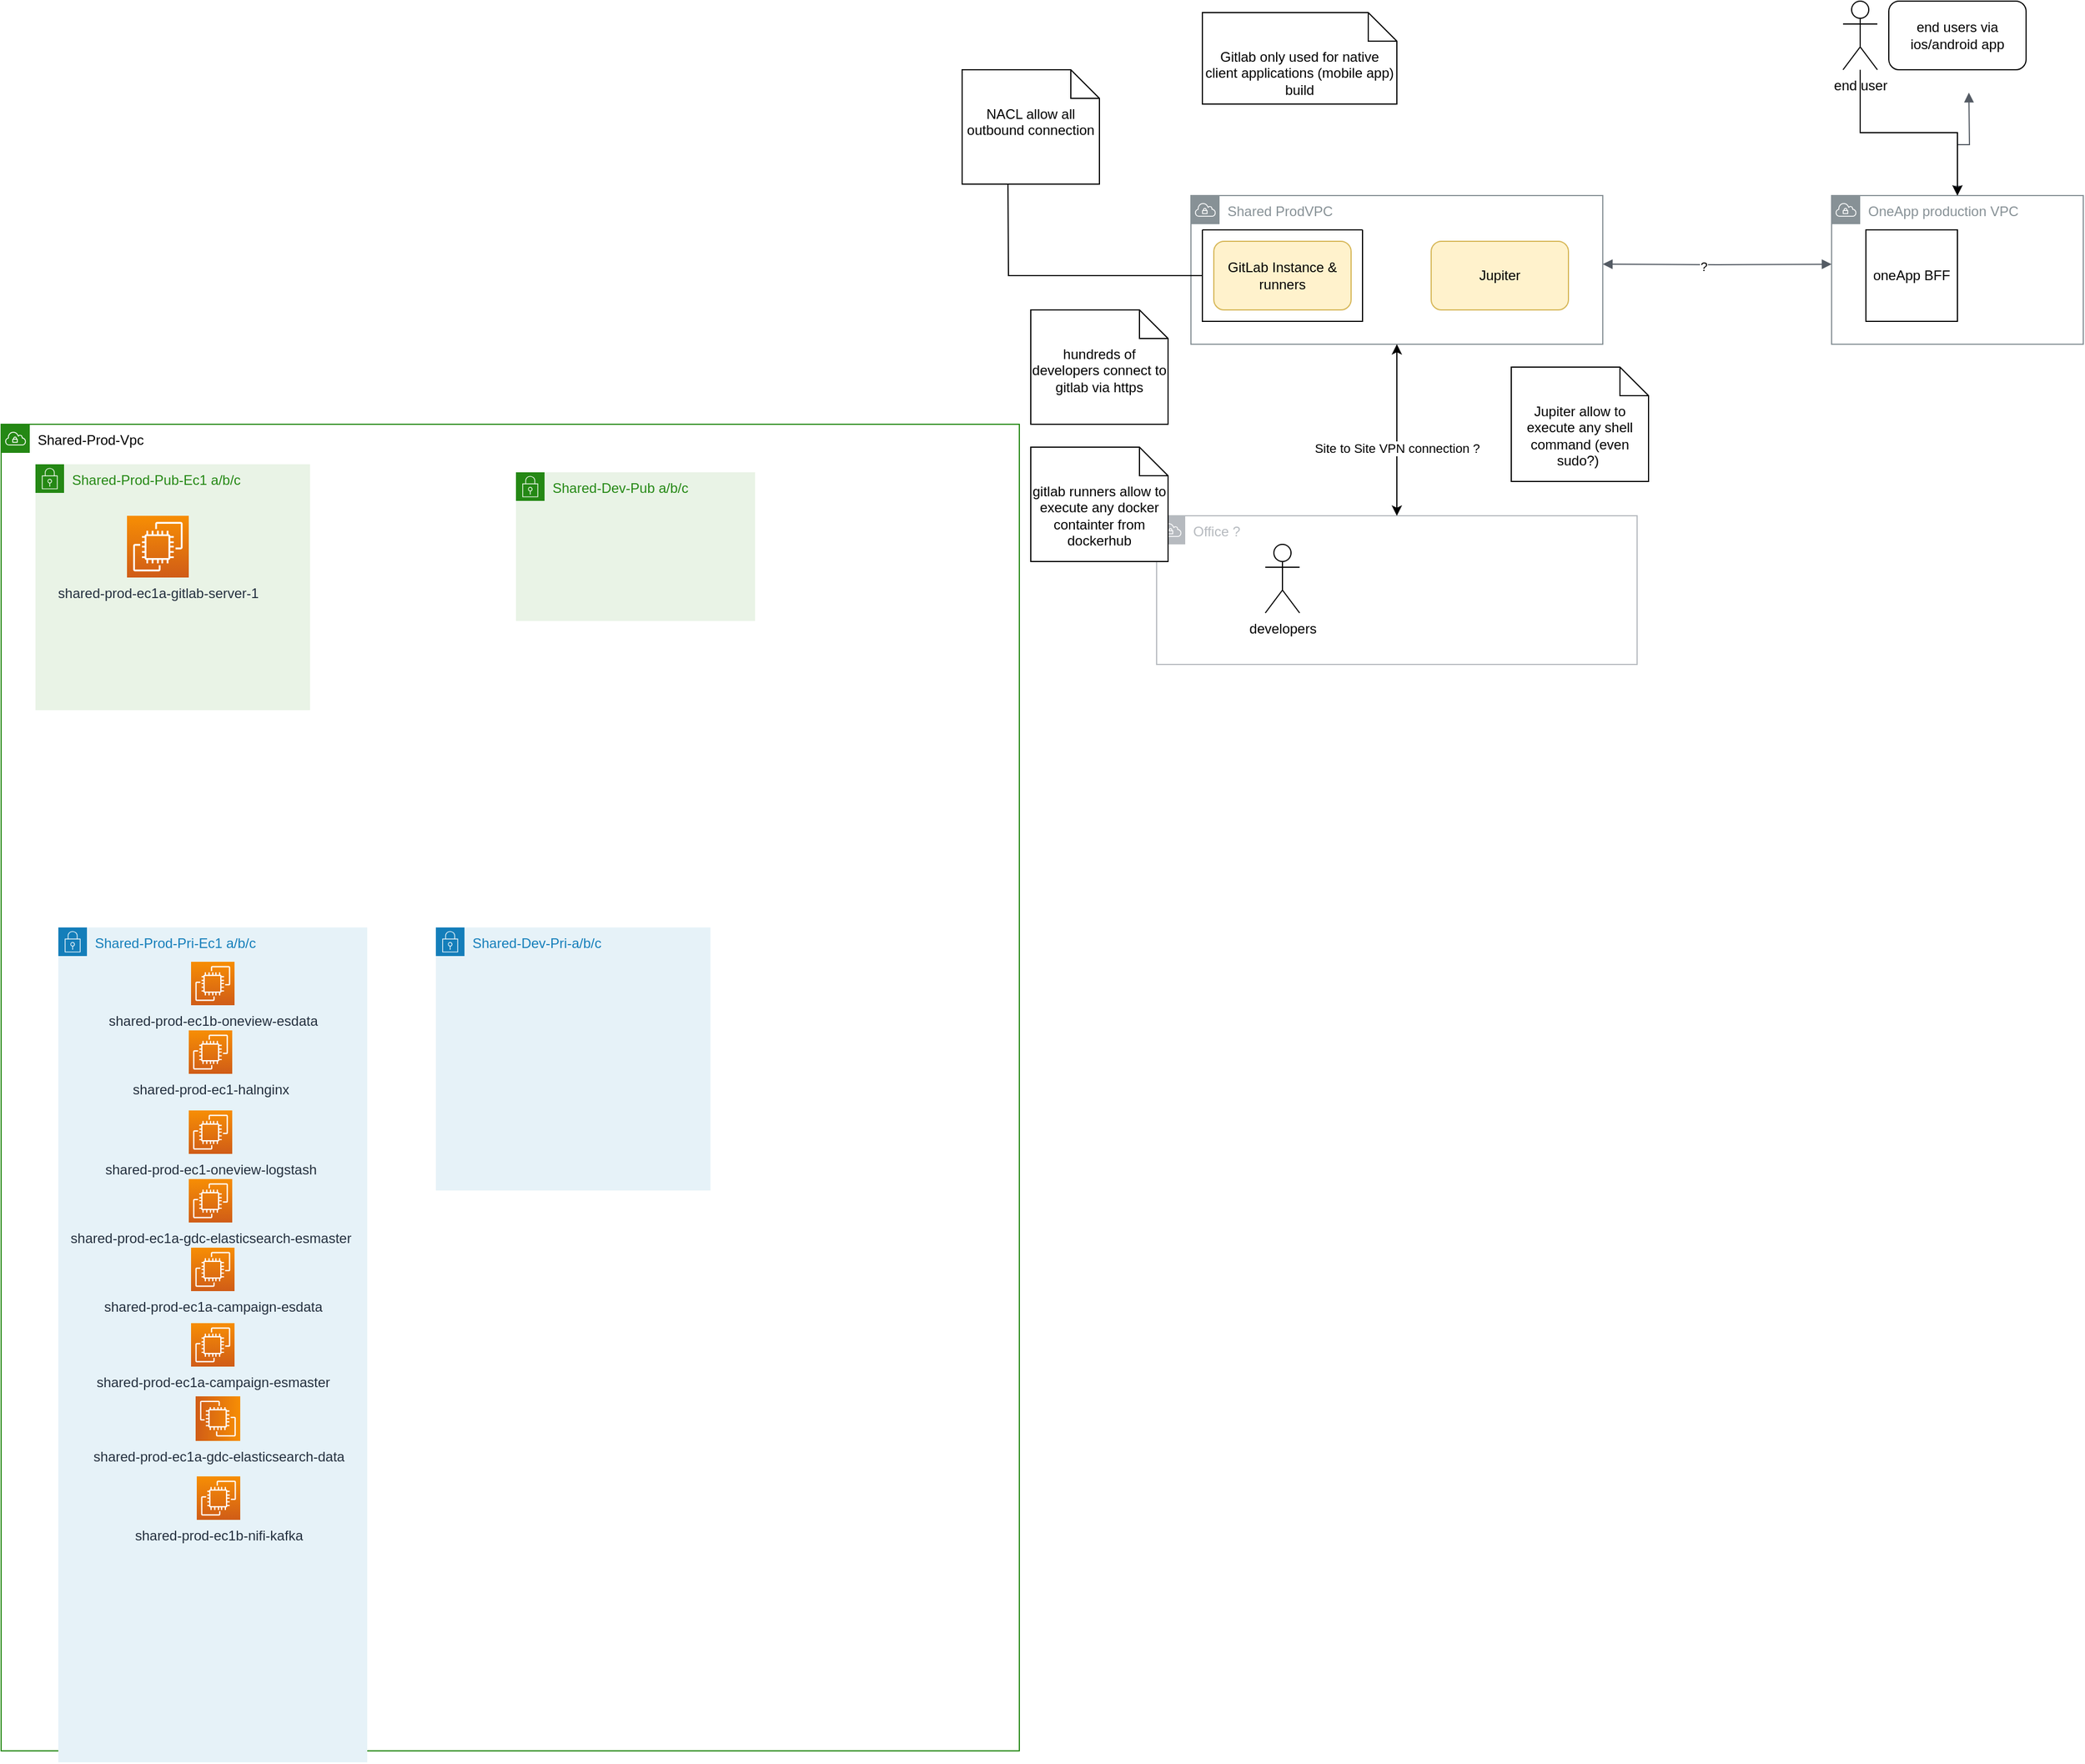 <mxfile version="15.8.6" type="github">
  <diagram id="5gX_Z24nm6wcwljiHssE" name="Page-1">
    <mxGraphModel dx="2354" dy="762" grid="1" gridSize="10" guides="1" tooltips="1" connect="1" arrows="1" fold="1" page="1" pageScale="1" pageWidth="1169" pageHeight="827" math="0" shadow="0">
      <root>
        <mxCell id="0" />
        <mxCell id="1" parent="0" />
        <mxCell id="cTRyyOZCeq1RYRUuSw1o-1" value="Shared ProdVPC" style="sketch=0;outlineConnect=0;gradientColor=none;html=1;whiteSpace=wrap;fontSize=12;fontStyle=0;shape=mxgraph.aws4.group;grIcon=mxgraph.aws4.group_vpc;strokeColor=#879196;fillColor=none;verticalAlign=top;align=left;spacingLeft=30;fontColor=#879196;dashed=0;" parent="1" vertex="1">
          <mxGeometry x="-10" y="220" width="360" height="130" as="geometry" />
        </mxCell>
        <mxCell id="cTRyyOZCeq1RYRUuSw1o-2" value="OneApp production VPC" style="sketch=0;outlineConnect=0;gradientColor=none;html=1;whiteSpace=wrap;fontSize=12;fontStyle=0;shape=mxgraph.aws4.group;grIcon=mxgraph.aws4.group_vpc;strokeColor=#879196;fillColor=none;verticalAlign=top;align=left;spacingLeft=30;fontColor=#879196;dashed=0;" parent="1" vertex="1">
          <mxGeometry x="550" y="220" width="220" height="130" as="geometry" />
        </mxCell>
        <mxCell id="cTRyyOZCeq1RYRUuSw1o-3" value="" style="edgeStyle=orthogonalEdgeStyle;html=1;endArrow=block;elbow=vertical;startArrow=block;startFill=1;endFill=1;strokeColor=#545B64;rounded=0;entryX=0;entryY=0.462;entryDx=0;entryDy=0;entryPerimeter=0;" parent="1" target="cTRyyOZCeq1RYRUuSw1o-2" edge="1">
          <mxGeometry width="100" relative="1" as="geometry">
            <mxPoint x="350" y="280" as="sourcePoint" />
            <mxPoint x="450" y="280" as="targetPoint" />
          </mxGeometry>
        </mxCell>
        <mxCell id="cTRyyOZCeq1RYRUuSw1o-15" value="?" style="edgeLabel;html=1;align=center;verticalAlign=middle;resizable=0;points=[];" parent="cTRyyOZCeq1RYRUuSw1o-3" vertex="1" connectable="0">
          <mxGeometry x="-0.12" y="-1" relative="1" as="geometry">
            <mxPoint as="offset" />
          </mxGeometry>
        </mxCell>
        <mxCell id="cTRyyOZCeq1RYRUuSw1o-4" value="end users via ios/android app" style="rounded=1;whiteSpace=wrap;html=1;" parent="1" vertex="1">
          <mxGeometry x="600" y="50" width="120" height="60" as="geometry" />
        </mxCell>
        <mxCell id="cTRyyOZCeq1RYRUuSw1o-5" value="" style="edgeStyle=orthogonalEdgeStyle;html=1;endArrow=block;elbow=vertical;startArrow=block;startFill=1;endFill=1;strokeColor=#545B64;rounded=0;" parent="1" target="cTRyyOZCeq1RYRUuSw1o-2" edge="1">
          <mxGeometry width="100" relative="1" as="geometry">
            <mxPoint x="670" y="130" as="sourcePoint" />
            <mxPoint x="770" y="130" as="targetPoint" />
          </mxGeometry>
        </mxCell>
        <mxCell id="x7VP_ZO8Gfvgv4FTex6w-3" style="edgeStyle=orthogonalEdgeStyle;rounded=0;orthogonalLoop=1;jettySize=auto;html=1;fontColor=#000000;exitX=0;exitY=0.5;exitDx=0;exitDy=0;" edge="1" parent="1" source="x7VP_ZO8Gfvgv4FTex6w-2">
          <mxGeometry relative="1" as="geometry">
            <mxPoint x="-170" y="200" as="targetPoint" />
          </mxGeometry>
        </mxCell>
        <mxCell id="cTRyyOZCeq1RYRUuSw1o-6" value="GitLab Instance &amp;amp; runners" style="rounded=1;whiteSpace=wrap;html=1;fillColor=#fff2cc;strokeColor=#d6b656;" parent="1" vertex="1">
          <mxGeometry x="10" y="260" width="120" height="60" as="geometry" />
        </mxCell>
        <mxCell id="cTRyyOZCeq1RYRUuSw1o-7" value="oneApp BFF" style="whiteSpace=wrap;html=1;aspect=fixed;" parent="1" vertex="1">
          <mxGeometry x="580" y="250" width="80" height="80" as="geometry" />
        </mxCell>
        <mxCell id="cTRyyOZCeq1RYRUuSw1o-8" value="Office ?" style="sketch=0;outlineConnect=0;gradientColor=none;html=1;whiteSpace=wrap;fontSize=12;fontStyle=0;shape=mxgraph.aws4.group;grIcon=mxgraph.aws4.group_vpc;strokeColor=#B6BABF;fillColor=none;verticalAlign=top;align=left;spacingLeft=30;fontColor=#B6BABF;dashed=0;" parent="1" vertex="1">
          <mxGeometry x="-40" y="500" width="420" height="130" as="geometry" />
        </mxCell>
        <mxCell id="cTRyyOZCeq1RYRUuSw1o-9" value="" style="endArrow=classic;startArrow=classic;html=1;rounded=0;" parent="1" source="cTRyyOZCeq1RYRUuSw1o-8" target="cTRyyOZCeq1RYRUuSw1o-1" edge="1">
          <mxGeometry width="50" height="50" relative="1" as="geometry">
            <mxPoint x="120" y="380" as="sourcePoint" />
            <mxPoint x="170" y="330" as="targetPoint" />
          </mxGeometry>
        </mxCell>
        <mxCell id="cTRyyOZCeq1RYRUuSw1o-14" value="Site to Site VPN connection ?" style="edgeLabel;html=1;align=center;verticalAlign=middle;resizable=0;points=[];" parent="cTRyyOZCeq1RYRUuSw1o-9" vertex="1" connectable="0">
          <mxGeometry x="-0.212" relative="1" as="geometry">
            <mxPoint as="offset" />
          </mxGeometry>
        </mxCell>
        <mxCell id="cTRyyOZCeq1RYRUuSw1o-10" value="hundreds of developers connect to gitlab via https" style="shape=note2;boundedLbl=1;whiteSpace=wrap;html=1;size=25;verticalAlign=top;align=center;" parent="1" vertex="1">
          <mxGeometry x="-150" y="320" width="120" height="100" as="geometry" />
        </mxCell>
        <mxCell id="cTRyyOZCeq1RYRUuSw1o-11" value="gitlab runners allow to execute any docker containter from dockerhub" style="shape=note2;boundedLbl=1;whiteSpace=wrap;html=1;size=25;verticalAlign=top;align=center;" parent="1" vertex="1">
          <mxGeometry x="-150" y="440" width="120" height="100" as="geometry" />
        </mxCell>
        <mxCell id="cTRyyOZCeq1RYRUuSw1o-12" value="developers" style="shape=umlActor;verticalLabelPosition=bottom;verticalAlign=top;html=1;outlineConnect=0;" parent="1" vertex="1">
          <mxGeometry x="55" y="525" width="30" height="60" as="geometry" />
        </mxCell>
        <mxCell id="x7VP_ZO8Gfvgv4FTex6w-5" value="" style="edgeStyle=orthogonalEdgeStyle;rounded=0;orthogonalLoop=1;jettySize=auto;html=1;fontColor=#000000;" edge="1" parent="1" source="cTRyyOZCeq1RYRUuSw1o-13" target="cTRyyOZCeq1RYRUuSw1o-2">
          <mxGeometry relative="1" as="geometry" />
        </mxCell>
        <mxCell id="cTRyyOZCeq1RYRUuSw1o-13" value="end user" style="shape=umlActor;verticalLabelPosition=bottom;verticalAlign=top;html=1;outlineConnect=0;" parent="1" vertex="1">
          <mxGeometry x="560" y="50" width="30" height="60" as="geometry" />
        </mxCell>
        <mxCell id="cTRyyOZCeq1RYRUuSw1o-16" value="Jupiter" style="rounded=1;whiteSpace=wrap;html=1;fillColor=#fff2cc;strokeColor=#d6b656;" parent="1" vertex="1">
          <mxGeometry x="200" y="260" width="120" height="60" as="geometry" />
        </mxCell>
        <mxCell id="cTRyyOZCeq1RYRUuSw1o-17" value="Jupiter allow to execute any shell command (even sudo?)&amp;nbsp;" style="shape=note2;boundedLbl=1;whiteSpace=wrap;html=1;size=25;verticalAlign=top;align=center;" parent="1" vertex="1">
          <mxGeometry x="270" y="370" width="120" height="100" as="geometry" />
        </mxCell>
        <mxCell id="oN1qRCpjBzww5MVaORfB-1" value="&lt;div&gt;&lt;font color=&quot;#000000&quot;&gt;Shared-Prod-Vpc&lt;/font&gt;&lt;/div&gt;" style="points=[[0,0],[0.25,0],[0.5,0],[0.75,0],[1,0],[1,0.25],[1,0.5],[1,0.75],[1,1],[0.75,1],[0.5,1],[0.25,1],[0,1],[0,0.75],[0,0.5],[0,0.25]];outlineConnect=0;gradientColor=none;html=1;whiteSpace=wrap;fontSize=12;fontStyle=0;shape=mxgraph.aws4.group;grIcon=mxgraph.aws4.group_vpc;strokeColor=#248814;fillColor=none;verticalAlign=top;align=left;spacingLeft=30;fontColor=#AAB7B8;dashed=0;" parent="1" vertex="1">
          <mxGeometry x="-1050" y="420" width="890" height="1160" as="geometry" />
        </mxCell>
        <mxCell id="oN1qRCpjBzww5MVaORfB-2" value="&lt;div&gt;Shared-Prod-Pri-Ec1 a/b/c&lt;/div&gt;&lt;div&gt;&lt;br&gt;&lt;/div&gt;" style="points=[[0,0],[0.25,0],[0.5,0],[0.75,0],[1,0],[1,0.25],[1,0.5],[1,0.75],[1,1],[0.75,1],[0.5,1],[0.25,1],[0,1],[0,0.75],[0,0.5],[0,0.25]];outlineConnect=0;gradientColor=none;html=1;whiteSpace=wrap;fontSize=12;fontStyle=0;shape=mxgraph.aws4.group;grIcon=mxgraph.aws4.group_security_group;grStroke=0;strokeColor=#147EBA;fillColor=#E6F2F8;verticalAlign=top;align=left;spacingLeft=30;fontColor=#147EBA;dashed=0;" parent="1" vertex="1">
          <mxGeometry x="-1000" y="860" width="270" height="730" as="geometry" />
        </mxCell>
        <mxCell id="oN1qRCpjBzww5MVaORfB-5" value="Shared-Prod-Pub-Ec1&amp;nbsp;a/b/c" style="points=[[0,0],[0.25,0],[0.5,0],[0.75,0],[1,0],[1,0.25],[1,0.5],[1,0.75],[1,1],[0.75,1],[0.5,1],[0.25,1],[0,1],[0,0.75],[0,0.5],[0,0.25]];outlineConnect=0;gradientColor=none;html=1;whiteSpace=wrap;fontSize=12;fontStyle=0;shape=mxgraph.aws4.group;grIcon=mxgraph.aws4.group_security_group;grStroke=0;strokeColor=#248814;fillColor=#E9F3E6;verticalAlign=top;align=left;spacingLeft=30;fontColor=#248814;dashed=0;" parent="1" vertex="1">
          <mxGeometry x="-1020" y="455" width="240" height="215" as="geometry" />
        </mxCell>
        <mxCell id="oN1qRCpjBzww5MVaORfB-6" value="&lt;div&gt;&lt;div&gt;&lt;div&gt;Shared-Dev-Pri-a/b/c&lt;/div&gt;&lt;/div&gt;&lt;/div&gt;" style="points=[[0,0],[0.25,0],[0.5,0],[0.75,0],[1,0],[1,0.25],[1,0.5],[1,0.75],[1,1],[0.75,1],[0.5,1],[0.25,1],[0,1],[0,0.75],[0,0.5],[0,0.25]];outlineConnect=0;gradientColor=none;html=1;whiteSpace=wrap;fontSize=12;fontStyle=0;shape=mxgraph.aws4.group;grIcon=mxgraph.aws4.group_security_group;grStroke=0;strokeColor=#147EBA;fillColor=#E6F2F8;verticalAlign=top;align=left;spacingLeft=30;fontColor=#147EBA;dashed=0;" parent="1" vertex="1">
          <mxGeometry x="-670" y="860" width="240" height="230" as="geometry" />
        </mxCell>
        <mxCell id="oN1qRCpjBzww5MVaORfB-7" value="&lt;div&gt;Shared-Dev-Pub a/b/c&amp;nbsp;&lt;/div&gt;" style="points=[[0,0],[0.25,0],[0.5,0],[0.75,0],[1,0],[1,0.25],[1,0.5],[1,0.75],[1,1],[0.75,1],[0.5,1],[0.25,1],[0,1],[0,0.75],[0,0.5],[0,0.25]];outlineConnect=0;gradientColor=none;html=1;whiteSpace=wrap;fontSize=12;fontStyle=0;shape=mxgraph.aws4.group;grIcon=mxgraph.aws4.group_security_group;grStroke=0;strokeColor=#248814;fillColor=#E9F3E6;verticalAlign=top;align=left;spacingLeft=30;fontColor=#248814;dashed=0;" parent="1" vertex="1">
          <mxGeometry x="-600" y="462" width="209" height="130" as="geometry" />
        </mxCell>
        <mxCell id="x7VP_ZO8Gfvgv4FTex6w-1" value="&lt;div&gt;shared-prod-ec1b-oneview-esdata&lt;/div&gt;&lt;div&gt;&lt;br&gt;&lt;/div&gt;" style="sketch=0;points=[[0,0,0],[0.25,0,0],[0.5,0,0],[0.75,0,0],[1,0,0],[0,1,0],[0.25,1,0],[0.5,1,0],[0.75,1,0],[1,1,0],[0,0.25,0],[0,0.5,0],[0,0.75,0],[1,0.25,0],[1,0.5,0],[1,0.75,0]];outlineConnect=0;fontColor=#232F3E;gradientColor=#F78E04;gradientDirection=north;fillColor=#D05C17;strokeColor=#ffffff;dashed=0;verticalLabelPosition=bottom;verticalAlign=top;align=center;html=1;fontSize=12;fontStyle=0;aspect=fixed;shape=mxgraph.aws4.resourceIcon;resIcon=mxgraph.aws4.ec2;" vertex="1" parent="1">
          <mxGeometry x="-884" y="890" width="38" height="38" as="geometry" />
        </mxCell>
        <mxCell id="x7VP_ZO8Gfvgv4FTex6w-2" value="" style="swimlane;startSize=0;fontColor=#000000;" vertex="1" parent="1">
          <mxGeometry y="250" width="140" height="80" as="geometry" />
        </mxCell>
        <mxCell id="x7VP_ZO8Gfvgv4FTex6w-4" value="NACL allow all outbound connection" style="shape=note2;boundedLbl=1;whiteSpace=wrap;html=1;size=25;verticalAlign=top;align=center;" vertex="1" parent="1">
          <mxGeometry x="-210" y="110" width="120" height="100" as="geometry" />
        </mxCell>
        <mxCell id="x7VP_ZO8Gfvgv4FTex6w-8" value="Gitlab only used for native client applications (mobile app) build" style="shape=note2;boundedLbl=1;whiteSpace=wrap;html=1;size=25;verticalAlign=top;align=center;" vertex="1" parent="1">
          <mxGeometry y="60" width="170" height="80" as="geometry" />
        </mxCell>
        <mxCell id="x7VP_ZO8Gfvgv4FTex6w-9" value="&lt;div&gt;shared-prod-ec1a-gitlab-server-1&lt;/div&gt;&lt;div&gt;&lt;br&gt;&lt;/div&gt;" style="sketch=0;points=[[0,0,0],[0.25,0,0],[0.5,0,0],[0.75,0,0],[1,0,0],[0,1,0],[0.25,1,0],[0.5,1,0],[0.75,1,0],[1,1,0],[0,0.25,0],[0,0.5,0],[0,0.75,0],[1,0.25,0],[1,0.5,0],[1,0.75,0]];outlineConnect=0;fontColor=#232F3E;gradientColor=#F78E04;gradientDirection=north;fillColor=#D05C17;strokeColor=#ffffff;dashed=0;verticalLabelPosition=bottom;verticalAlign=top;align=center;html=1;fontSize=12;fontStyle=0;aspect=fixed;shape=mxgraph.aws4.resourceIcon;resIcon=mxgraph.aws4.ec2;" vertex="1" parent="1">
          <mxGeometry x="-940" y="500" width="54" height="54" as="geometry" />
        </mxCell>
        <mxCell id="x7VP_ZO8Gfvgv4FTex6w-11" value="shared-prod-ec1a-campaign-esmaster" style="sketch=0;points=[[0,0,0],[0.25,0,0],[0.5,0,0],[0.75,0,0],[1,0,0],[0,1,0],[0.25,1,0],[0.5,1,0],[0.75,1,0],[1,1,0],[0,0.25,0],[0,0.5,0],[0,0.75,0],[1,0.25,0],[1,0.5,0],[1,0.75,0]];outlineConnect=0;fontColor=#232F3E;gradientColor=#F78E04;gradientDirection=north;fillColor=#D05C17;strokeColor=#ffffff;dashed=0;verticalLabelPosition=bottom;verticalAlign=top;align=center;html=1;fontSize=12;fontStyle=0;aspect=fixed;shape=mxgraph.aws4.resourceIcon;resIcon=mxgraph.aws4.ec2;" vertex="1" parent="1">
          <mxGeometry x="-884" y="1206" width="38" height="38" as="geometry" />
        </mxCell>
        <mxCell id="x7VP_ZO8Gfvgv4FTex6w-13" value="&lt;div&gt;&lt;span&gt;	&lt;/span&gt;&lt;/div&gt;&lt;div&gt;shared-prod-ec1-halnginx&lt;/div&gt;" style="sketch=0;points=[[0,0,0],[0.25,0,0],[0.5,0,0],[0.75,0,0],[1,0,0],[0,1,0],[0.25,1,0],[0.5,1,0],[0.75,1,0],[1,1,0],[0,0.25,0],[0,0.5,0],[0,0.75,0],[1,0.25,0],[1,0.5,0],[1,0.75,0]];outlineConnect=0;fontColor=#232F3E;gradientColor=#F78E04;gradientDirection=north;fillColor=#D05C17;strokeColor=#ffffff;dashed=0;verticalLabelPosition=bottom;verticalAlign=top;align=center;html=1;fontSize=12;fontStyle=0;aspect=fixed;shape=mxgraph.aws4.resourceIcon;resIcon=mxgraph.aws4.ec2;" vertex="1" parent="1">
          <mxGeometry x="-886" y="950" width="38" height="38" as="geometry" />
        </mxCell>
        <mxCell id="x7VP_ZO8Gfvgv4FTex6w-14" value="shared-prod-ec1a-gdc-elasticsearch-esmaster" style="sketch=0;points=[[0,0,0],[0.25,0,0],[0.5,0,0],[0.75,0,0],[1,0,0],[0,1,0],[0.25,1,0],[0.5,1,0],[0.75,1,0],[1,1,0],[0,0.25,0],[0,0.5,0],[0,0.75,0],[1,0.25,0],[1,0.5,0],[1,0.75,0]];outlineConnect=0;fontColor=#232F3E;gradientColor=#F78E04;gradientDirection=north;fillColor=#D05C17;strokeColor=#ffffff;dashed=0;verticalLabelPosition=bottom;verticalAlign=top;align=center;html=1;fontSize=12;fontStyle=0;aspect=fixed;shape=mxgraph.aws4.resourceIcon;resIcon=mxgraph.aws4.ec2;" vertex="1" parent="1">
          <mxGeometry x="-886" y="1080" width="38" height="38" as="geometry" />
        </mxCell>
        <mxCell id="x7VP_ZO8Gfvgv4FTex6w-15" value="&lt;div&gt;shared-prod-ec1a-gdc-elasticsearch-data&lt;/div&gt;" style="sketch=0;points=[[0,0,0],[0.25,0,0],[0.5,0,0],[0.75,0,0],[1,0,0],[0,1,0],[0.25,1,0],[0.5,1,0],[0.75,1,0],[1,1,0],[0,0.25,0],[0,0.5,0],[0,0.75,0],[1,0.25,0],[1,0.5,0],[1,0.75,0]];outlineConnect=0;fontColor=#232F3E;gradientColor=#F78E04;gradientDirection=north;fillColor=#D05C17;strokeColor=#ffffff;dashed=0;verticalLabelPosition=bottom;verticalAlign=top;align=center;html=1;fontSize=12;fontStyle=0;aspect=fixed;shape=mxgraph.aws4.resourceIcon;resIcon=mxgraph.aws4.ec2;direction=south;" vertex="1" parent="1">
          <mxGeometry x="-880" y="1270" width="39" height="39" as="geometry" />
        </mxCell>
        <mxCell id="x7VP_ZO8Gfvgv4FTex6w-16" value="&lt;div&gt;shared-prod-ec1-oneview-logstash&lt;/div&gt;" style="sketch=0;points=[[0,0,0],[0.25,0,0],[0.5,0,0],[0.75,0,0],[1,0,0],[0,1,0],[0.25,1,0],[0.5,1,0],[0.75,1,0],[1,1,0],[0,0.25,0],[0,0.5,0],[0,0.75,0],[1,0.25,0],[1,0.5,0],[1,0.75,0]];outlineConnect=0;fontColor=#232F3E;gradientColor=#F78E04;gradientDirection=north;fillColor=#D05C17;strokeColor=#ffffff;dashed=0;verticalLabelPosition=bottom;verticalAlign=top;align=center;html=1;fontSize=12;fontStyle=0;aspect=fixed;shape=mxgraph.aws4.resourceIcon;resIcon=mxgraph.aws4.ec2;" vertex="1" parent="1">
          <mxGeometry x="-886" y="1020" width="38" height="38" as="geometry" />
        </mxCell>
        <mxCell id="x7VP_ZO8Gfvgv4FTex6w-17" value="&lt;div&gt;shared-prod-ec1a-campaign-esdata&lt;/div&gt;" style="sketch=0;points=[[0,0,0],[0.25,0,0],[0.5,0,0],[0.75,0,0],[1,0,0],[0,1,0],[0.25,1,0],[0.5,1,0],[0.75,1,0],[1,1,0],[0,0.25,0],[0,0.5,0],[0,0.75,0],[1,0.25,0],[1,0.5,0],[1,0.75,0]];outlineConnect=0;fontColor=#232F3E;gradientColor=#F78E04;gradientDirection=north;fillColor=#D05C17;strokeColor=#ffffff;dashed=0;verticalLabelPosition=bottom;verticalAlign=top;align=center;html=1;fontSize=12;fontStyle=0;aspect=fixed;shape=mxgraph.aws4.resourceIcon;resIcon=mxgraph.aws4.ec2;" vertex="1" parent="1">
          <mxGeometry x="-884" y="1140" width="38" height="38" as="geometry" />
        </mxCell>
        <mxCell id="x7VP_ZO8Gfvgv4FTex6w-18" value="&lt;div&gt;shared-prod-ec1b-nifi-kafka&lt;/div&gt;" style="sketch=0;points=[[0,0,0],[0.25,0,0],[0.5,0,0],[0.75,0,0],[1,0,0],[0,1,0],[0.25,1,0],[0.5,1,0],[0.75,1,0],[1,1,0],[0,0.25,0],[0,0.5,0],[0,0.75,0],[1,0.25,0],[1,0.5,0],[1,0.75,0]];outlineConnect=0;fontColor=#232F3E;gradientColor=#F78E04;gradientDirection=north;fillColor=#D05C17;strokeColor=#ffffff;dashed=0;verticalLabelPosition=bottom;verticalAlign=top;align=center;html=1;fontSize=12;fontStyle=0;aspect=fixed;shape=mxgraph.aws4.resourceIcon;resIcon=mxgraph.aws4.ec2;" vertex="1" parent="1">
          <mxGeometry x="-879" y="1340" width="38" height="38" as="geometry" />
        </mxCell>
      </root>
    </mxGraphModel>
  </diagram>
</mxfile>
